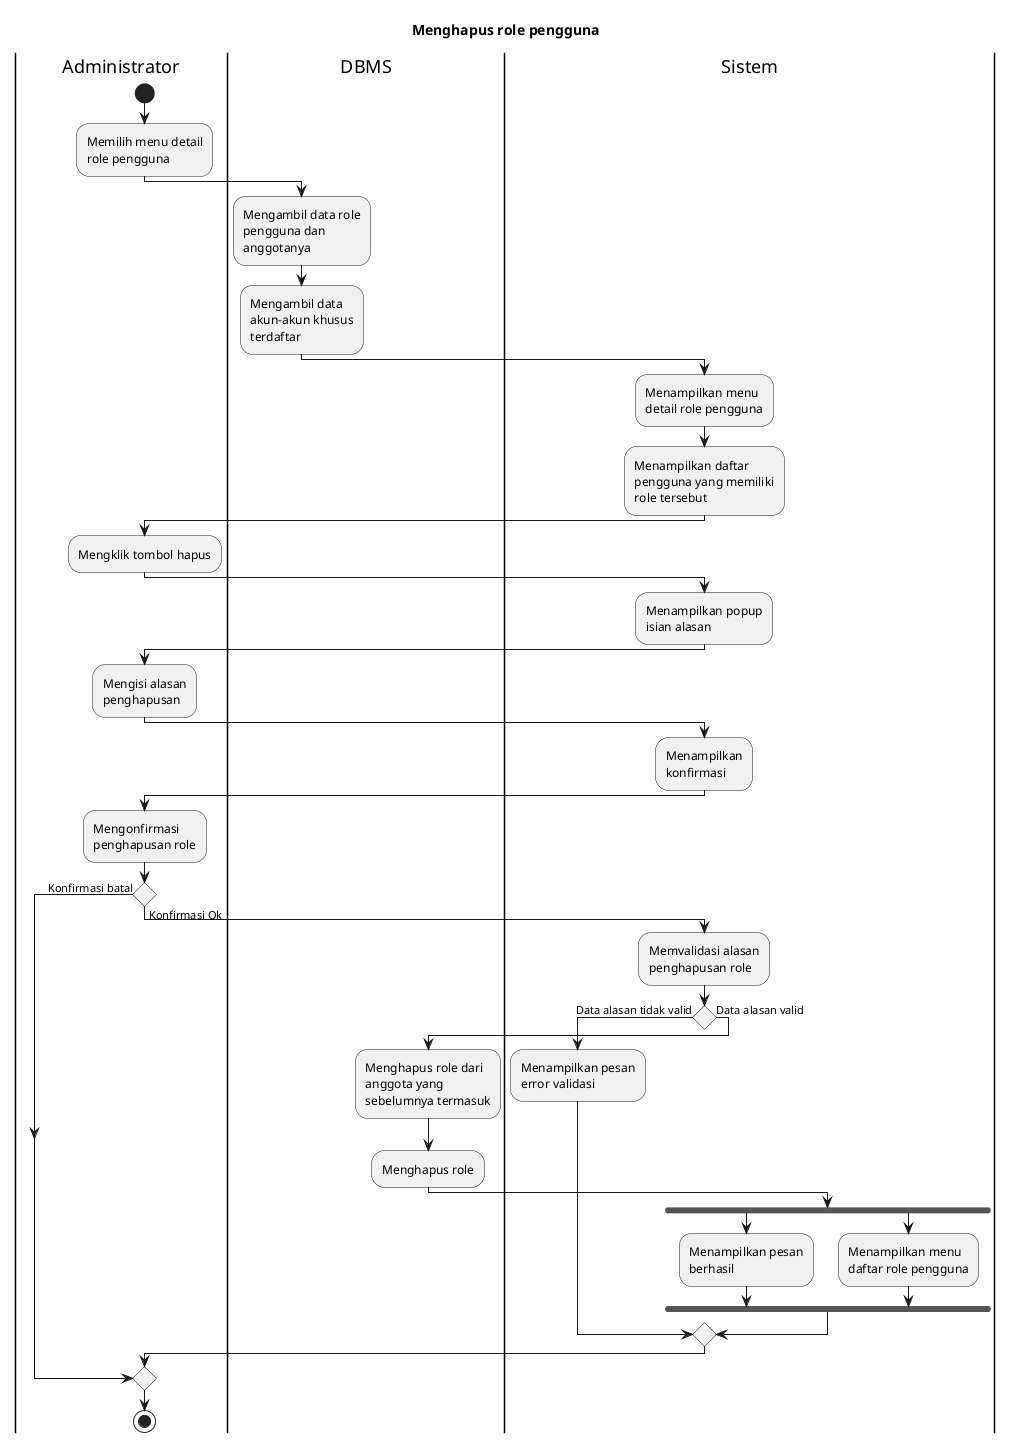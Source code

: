 @startuml UC-MGUSER-008 - Menghapus role pengguna
skinparam wrapWidth 140

title Menghapus role pengguna

|Administrator|
start
:Memilih menu detail role pengguna;

|DBMS|
:Mengambil data role pengguna dan anggotanya;
:Mengambil data akun-akun khusus terdaftar;

|Sistem|
:Menampilkan menu detail role pengguna;
:Menampilkan daftar pengguna yang memiliki role tersebut;

|Administrator|
:Mengklik tombol hapus;

|Sistem|
:Menampilkan popup isian alasan;

|Administrator|
:Mengisi alasan penghapusan;

|Sistem|
:Menampilkan konfirmasi;

|Administrator|
:Mengonfirmasi penghapusan role;

if () then (Konfirmasi batal)
else (Konfirmasi Ok)
  |Sistem|
  :Memvalidasi alasan penghapusan role;

  if () then (Data alasan tidak valid)
    :Menampilkan pesan error validasi;
  else (Data alasan valid)
    |DBMS|
    :Menghapus role dari anggota yang sebelumnya termasuk;
    :Menghapus role;

    |Sistem|
    fork
      :Menampilkan pesan berhasil;
    fork again
      :Menampilkan menu daftar role pengguna;
    endfork
  endif
endif

|Administrator|
stop

@enduml
